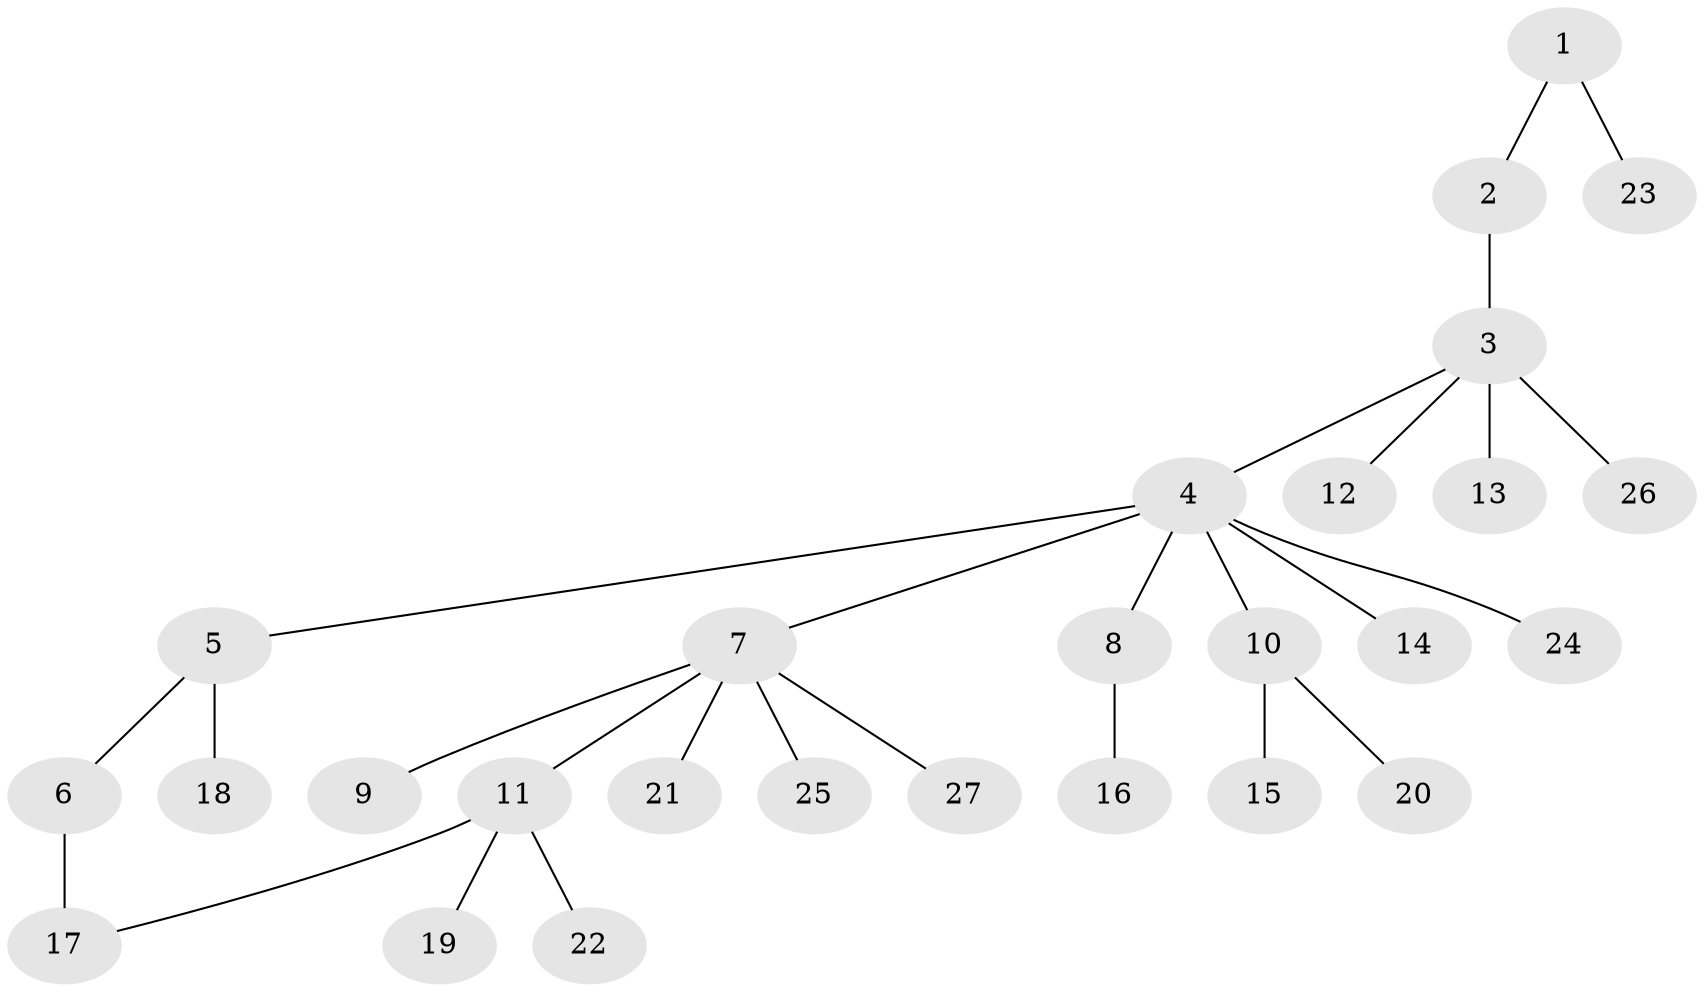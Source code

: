 // original degree distribution, {3: 0.05555555555555555, 11: 0.018518518518518517, 8: 0.018518518518518517, 6: 0.018518518518518517, 5: 0.037037037037037035, 7: 0.018518518518518517, 2: 0.2222222222222222, 1: 0.6111111111111112}
// Generated by graph-tools (version 1.1) at 2025/35/03/09/25 02:35:22]
// undirected, 27 vertices, 27 edges
graph export_dot {
graph [start="1"]
  node [color=gray90,style=filled];
  1;
  2;
  3;
  4;
  5;
  6;
  7;
  8;
  9;
  10;
  11;
  12;
  13;
  14;
  15;
  16;
  17;
  18;
  19;
  20;
  21;
  22;
  23;
  24;
  25;
  26;
  27;
  1 -- 2 [weight=1.0];
  1 -- 23 [weight=1.0];
  2 -- 3 [weight=1.0];
  3 -- 4 [weight=1.0];
  3 -- 12 [weight=1.0];
  3 -- 13 [weight=6.0];
  3 -- 26 [weight=1.0];
  4 -- 5 [weight=1.0];
  4 -- 7 [weight=1.0];
  4 -- 8 [weight=1.0];
  4 -- 10 [weight=1.0];
  4 -- 14 [weight=1.0];
  4 -- 24 [weight=1.0];
  5 -- 6 [weight=1.0];
  5 -- 18 [weight=3.0];
  6 -- 17 [weight=3.0];
  7 -- 9 [weight=1.0];
  7 -- 11 [weight=1.0];
  7 -- 21 [weight=1.0];
  7 -- 25 [weight=1.0];
  7 -- 27 [weight=1.0];
  8 -- 16 [weight=1.0];
  10 -- 15 [weight=1.0];
  10 -- 20 [weight=1.0];
  11 -- 17 [weight=1.0];
  11 -- 19 [weight=1.0];
  11 -- 22 [weight=1.0];
}
